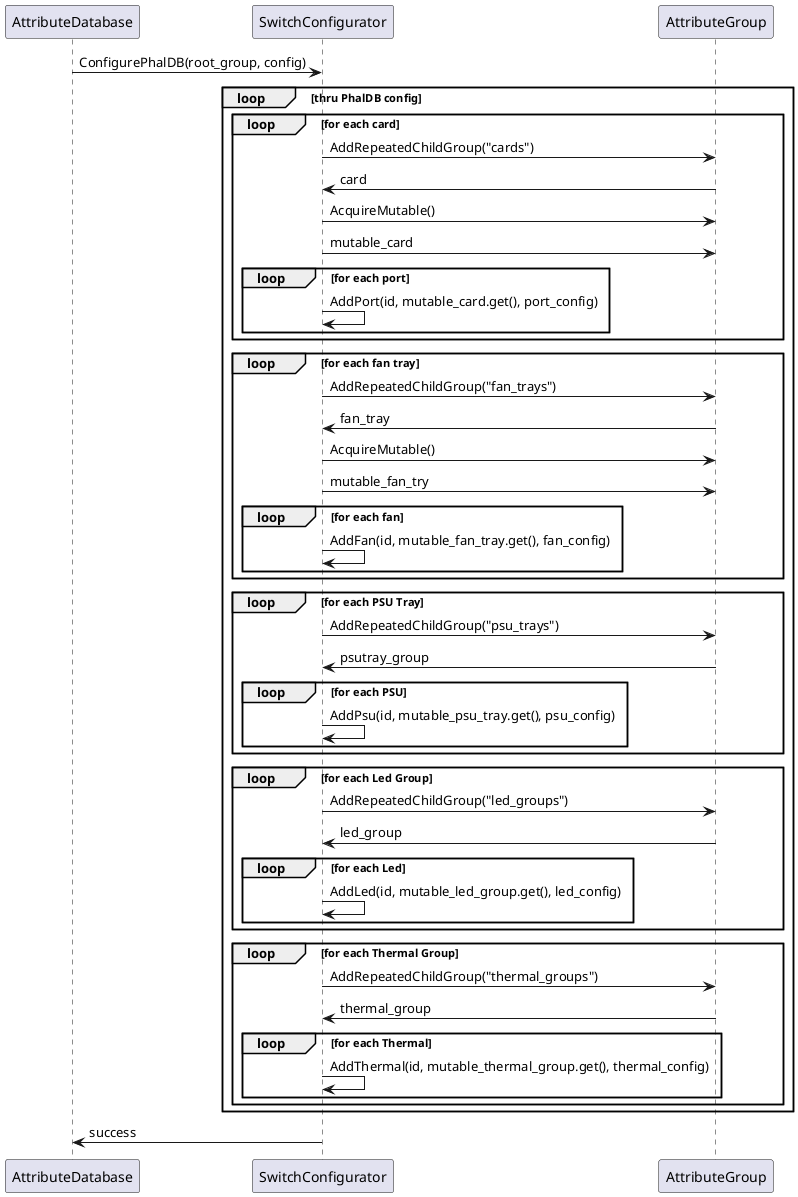 @startuml
AttributeDatabase -> SwitchConfigurator: ConfigurePhalDB(root_group, config)
loop thru PhalDB config
  loop for each card
    SwitchConfigurator -> AttributeGroup: AddRepeatedChildGroup("cards")
    SwitchConfigurator <- AttributeGroup: card
    SwitchConfigurator -> AttributeGroup: AcquireMutable()
    SwitchConfigurator -> AttributeGroup: mutable_card
    loop for each port
      SwitchConfigurator -> SwitchConfigurator: AddPort(id, mutable_card.get(), port_config)
    end
  end
  loop for each fan tray
    SwitchConfigurator -> AttributeGroup: AddRepeatedChildGroup("fan_trays")
    SwitchConfigurator <- AttributeGroup: fan_tray
    SwitchConfigurator -> AttributeGroup: AcquireMutable()
    SwitchConfigurator -> AttributeGroup: mutable_fan_try
    loop for each fan
      SwitchConfigurator -> SwitchConfigurator: AddFan(id, mutable_fan_tray.get(), fan_config)
    end
  end
  loop for each PSU Tray
    SwitchConfigurator -> AttributeGroup: AddRepeatedChildGroup("psu_trays")
    SwitchConfigurator <- AttributeGroup: psutray_group
    loop for each PSU
      SwitchConfigurator -> SwitchConfigurator: AddPsu(id, mutable_psu_tray.get(), psu_config)
    end
  end
  loop for each Led Group
    SwitchConfigurator -> AttributeGroup: AddRepeatedChildGroup("led_groups")
    SwitchConfigurator <- AttributeGroup: led_group
    loop for each Led
      SwitchConfigurator -> SwitchConfigurator: AddLed(id, mutable_led_group.get(), led_config)
    end
  end
  loop for each Thermal Group
    SwitchConfigurator -> AttributeGroup: AddRepeatedChildGroup("thermal_groups")
    SwitchConfigurator <- AttributeGroup: thermal_group
    loop for each Thermal
      SwitchConfigurator -> SwitchConfigurator: AddThermal(id, mutable_thermal_group.get(), thermal_config)
    end
  end
end
AttributeDatabase <- SwitchConfigurator: success
@enduml
